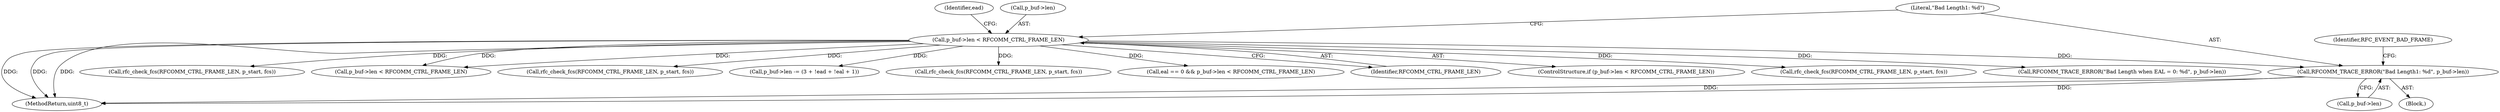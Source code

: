 digraph "0_Android_d4a34fefbf292d1e02336e4e272da3ef1e3eef85@pointer" {
"1000139" [label="(Call,RFCOMM_TRACE_ERROR(\"Bad Length1: %d\", p_buf->len))"];
"1000133" [label="(Call,p_buf->len < RFCOMM_CTRL_FRAME_LEN)"];
"1000406" [label="(Call,rfc_check_fcs(RFCOMM_CTRL_FRAME_LEN, p_start, fcs))"];
"1000209" [label="(Call,RFCOMM_TRACE_ERROR(\"Bad Length when EAL = 0: %d\", p_buf->len))"];
"1000497" [label="(MethodReturn,uint8_t)"];
"1000141" [label="(Call,p_buf->len)"];
"1000147" [label="(Identifier,ead)"];
"1000375" [label="(Call,rfc_check_fcs(RFCOMM_CTRL_FRAME_LEN, p_start, fcs))"];
"1000134" [label="(Call,p_buf->len)"];
"1000190" [label="(Call,p_buf->len < RFCOMM_CTRL_FRAME_LEN)"];
"1000139" [label="(Call,RFCOMM_TRACE_ERROR(\"Bad Length1: %d\", p_buf->len))"];
"1000339" [label="(Call,rfc_check_fcs(RFCOMM_CTRL_FRAME_LEN, p_start, fcs))"];
"1000219" [label="(Call,p_buf->len -= (3 + !ead + !eal + 1))"];
"1000133" [label="(Call,p_buf->len < RFCOMM_CTRL_FRAME_LEN)"];
"1000442" [label="(Call,rfc_check_fcs(RFCOMM_CTRL_FRAME_LEN, p_start, fcs))"];
"1000145" [label="(Identifier,RFC_EVENT_BAD_FRAME)"];
"1000140" [label="(Literal,\"Bad Length1: %d\")"];
"1000186" [label="(Call,eal == 0 && p_buf->len < RFCOMM_CTRL_FRAME_LEN)"];
"1000138" [label="(Block,)"];
"1000137" [label="(Identifier,RFCOMM_CTRL_FRAME_LEN)"];
"1000132" [label="(ControlStructure,if (p_buf->len < RFCOMM_CTRL_FRAME_LEN))"];
"1000139" -> "1000138"  [label="AST: "];
"1000139" -> "1000141"  [label="CFG: "];
"1000140" -> "1000139"  [label="AST: "];
"1000141" -> "1000139"  [label="AST: "];
"1000145" -> "1000139"  [label="CFG: "];
"1000139" -> "1000497"  [label="DDG: "];
"1000139" -> "1000497"  [label="DDG: "];
"1000133" -> "1000139"  [label="DDG: "];
"1000133" -> "1000132"  [label="AST: "];
"1000133" -> "1000137"  [label="CFG: "];
"1000134" -> "1000133"  [label="AST: "];
"1000137" -> "1000133"  [label="AST: "];
"1000140" -> "1000133"  [label="CFG: "];
"1000147" -> "1000133"  [label="CFG: "];
"1000133" -> "1000497"  [label="DDG: "];
"1000133" -> "1000497"  [label="DDG: "];
"1000133" -> "1000497"  [label="DDG: "];
"1000133" -> "1000186"  [label="DDG: "];
"1000133" -> "1000190"  [label="DDG: "];
"1000133" -> "1000190"  [label="DDG: "];
"1000133" -> "1000209"  [label="DDG: "];
"1000133" -> "1000219"  [label="DDG: "];
"1000133" -> "1000339"  [label="DDG: "];
"1000133" -> "1000375"  [label="DDG: "];
"1000133" -> "1000406"  [label="DDG: "];
"1000133" -> "1000442"  [label="DDG: "];
}
